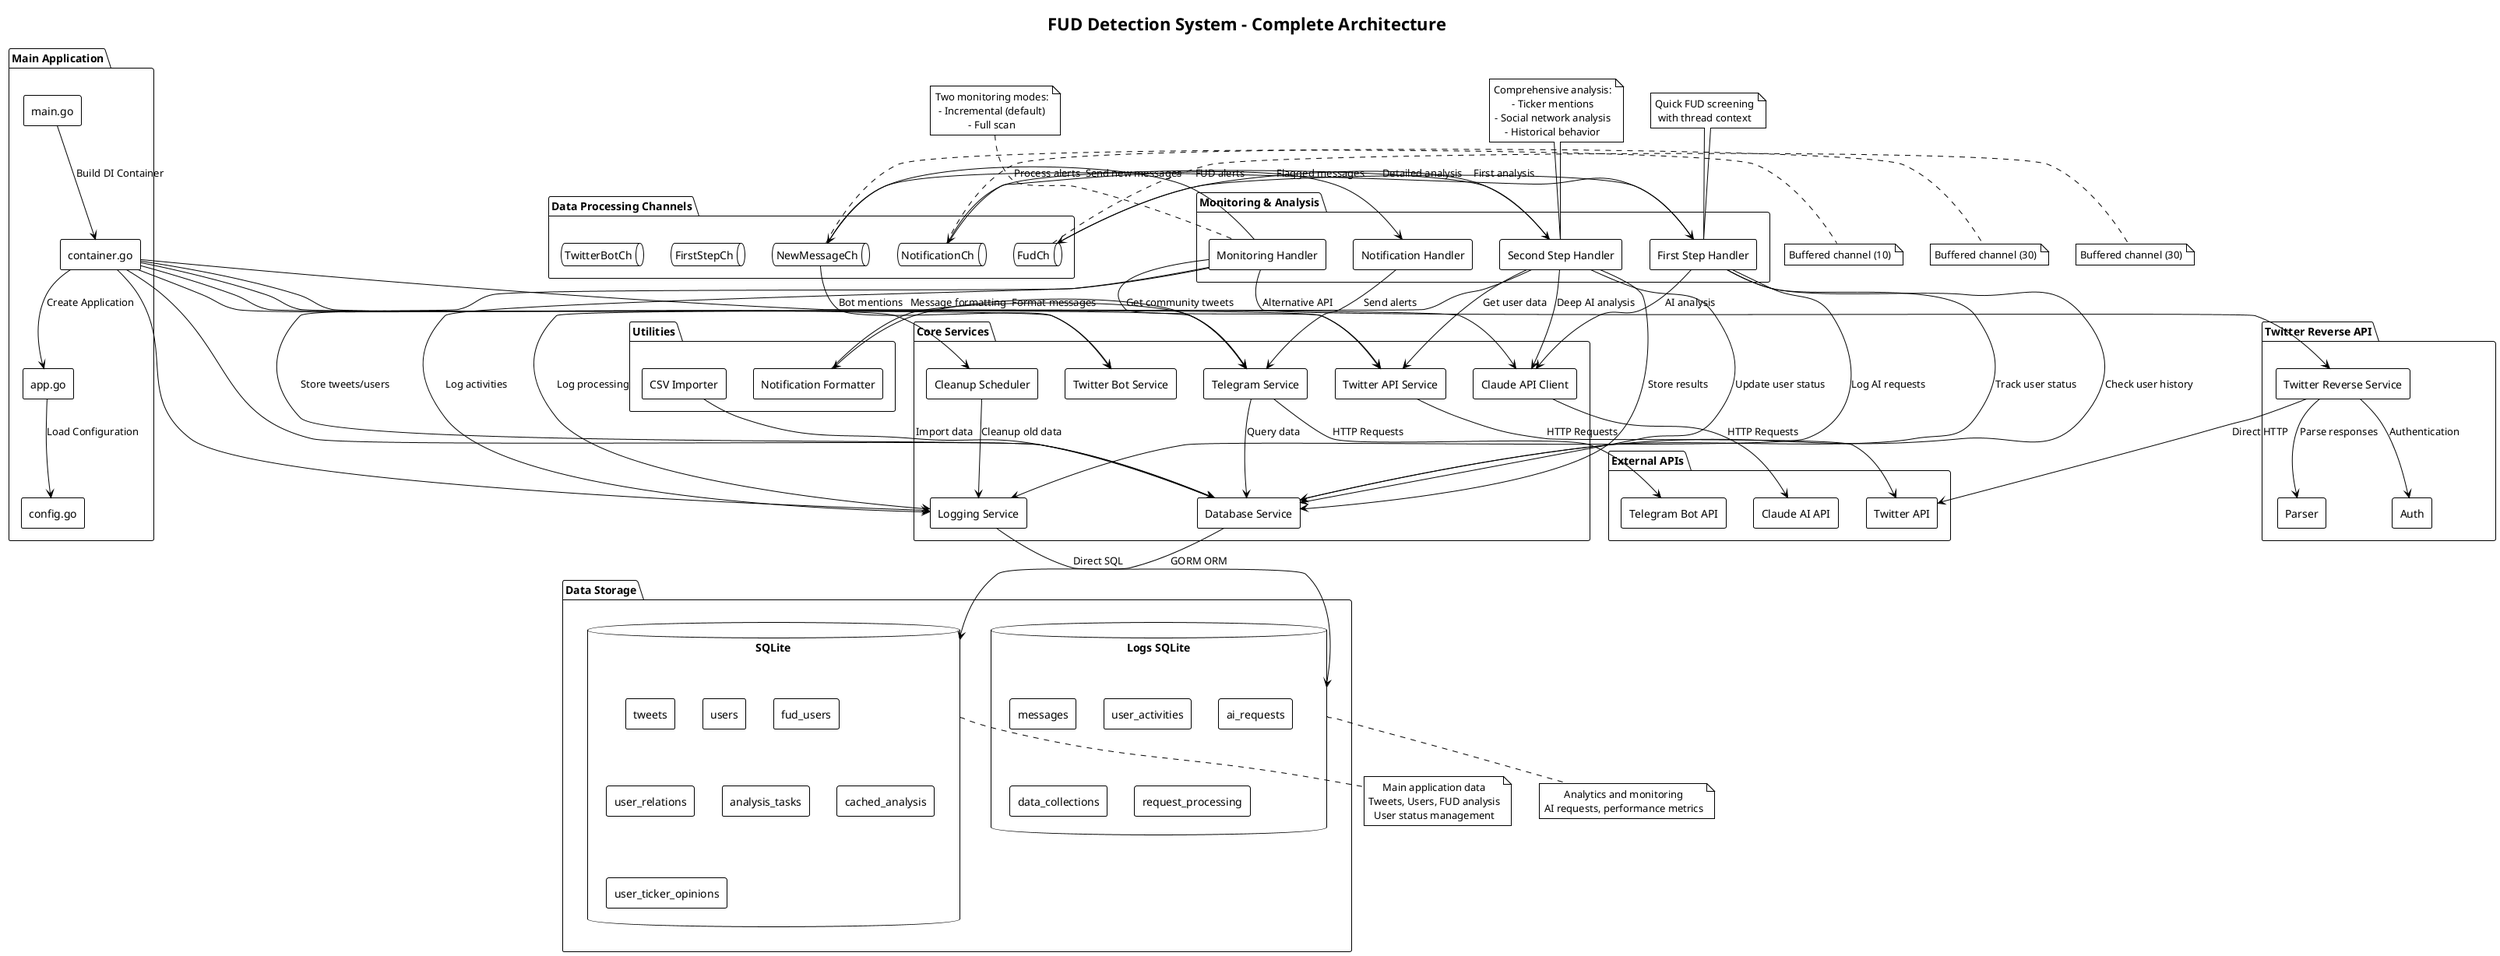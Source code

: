 @startuml FUD_Detection_System_Architecture

!theme plain
skinparam backgroundColor white
skinparam componentStyle rectangle
skinparam defaultTextAlignment center

title FUD Detection System - Complete Architecture

package "External APIs" {
    [Twitter API] as TwitterAPI
    [Claude AI API] as ClaudeAPI
    [Telegram Bot API] as TelegramAPI
}

package "Main Application" {
    [main.go] as Main
    [app.go] as App
    [container.go] as Container
    [config.go] as Config
}

package "Core Services" {
    [Twitter API Service] as TwitterService
    [Claude API Client] as ClaudeClient
    [Telegram Service] as TelegramService
    [Database Service] as DatabaseService
    [Logging Service] as LoggingService
    [Twitter Bot Service] as TwitterBotService
    [Cleanup Scheduler] as CleanupScheduler
}

package "Monitoring & Analysis" {
    [Monitoring Handler] as MonitoringHandler
    [First Step Handler] as FirstStepHandler
    [Second Step Handler] as SecondStepHandler
    [Notification Handler] as NotificationHandler
}

package "Data Storage" {
    database SQLite as DB {
        [tweets] as TweetsTable
        [users] as UsersTable
        [fud_users] as FudUsersTable
        [user_relations] as UserRelationsTable
        [analysis_tasks] as AnalysisTasksTable
        [cached_analysis] as CachedAnalysisTable
        [user_ticker_opinions] as UserTickerOpinionsTable
    }
    
    database "Logs SQLite" as LogsDB {
        [messages] as MessagesTable
        [user_activities] as UserActivitiesTable
        [ai_requests] as AIRequestsTable
        [data_collections] as DataCollectionsTable
        [request_processing] as RequestProcessingTable
    }
}

package "Data Processing Channels" {
    queue "NewMessageCh" as NewMessageCh
    queue "FirstStepCh" as FirstStepCh
    queue "FudCh" as FudCh
    queue "NotificationCh" as NotificationCh
    queue "TwitterBotCh" as TwitterBotCh
}

package "Twitter Reverse API" {
    [Twitter Reverse Service] as TwitterReverseService
    [Parser] as ReverseParser
    [Auth] as ReverseAuth
}

package "Utilities" {
    [CSV Importer] as CSVImporter
    [Notification Formatter] as NotificationFormatter
}

' Main application flow
Main --> Container : Build DI Container
Container --> App : Create Application
App --> Config : Load Configuration

' Dependency injection connections
Container --> TwitterService
Container --> ClaudeClient
Container --> TelegramService
Container --> DatabaseService
Container --> LoggingService
Container --> TwitterBotService
Container --> CleanupScheduler

' External API connections
TwitterService --> TwitterAPI : HTTP Requests
ClaudeClient --> ClaudeAPI : HTTP Requests
TelegramService --> TelegramAPI : HTTP Requests
TwitterReverseService --> TwitterAPI : Direct HTTP

' Data flow through channels
MonitoringHandler --> NewMessageCh : Send new messages
NewMessageCh --> FirstStepHandler : First analysis
NewMessageCh --> TwitterBotService : Bot mentions
FirstStepHandler --> FudCh : Flagged messages
FudCh --> SecondStepHandler : Detailed analysis
SecondStepHandler --> NotificationCh : FUD alerts
NotificationCh --> NotificationHandler : Process alerts

' Service interactions
MonitoringHandler --> TwitterService : Get community tweets
MonitoringHandler --> TwitterReverseService : Alternative API
MonitoringHandler --> DatabaseService : Store tweets/users
MonitoringHandler --> LoggingService : Log activities

FirstStepHandler --> ClaudeClient : AI analysis
FirstStepHandler --> DatabaseService : Track user status
FirstStepHandler --> DatabaseService : Check user history
FirstStepHandler --> LoggingService : Log AI requests

SecondStepHandler --> TwitterService : Get user data
SecondStepHandler --> ClaudeClient : Deep AI analysis
SecondStepHandler --> DatabaseService : Store results
SecondStepHandler --> DatabaseService : Update user status
SecondStepHandler --> LoggingService : Log processing

NotificationHandler --> TelegramService : Send alerts
TelegramService --> NotificationFormatter : Format messages
TelegramService --> DatabaseService : Query data

' Database connections
DatabaseService --> DB : GORM ORM
LoggingService --> LogsDB : Direct SQL

' Reverse API components
TwitterReverseService --> ReverseParser : Parse responses
TwitterReverseService --> ReverseAuth : Authentication

' Utility connections
CSVImporter --> DatabaseService : Import data
NotificationFormatter --> TelegramService : Message formatting

' Background processes
CleanupScheduler --> LoggingService : Cleanup old data

' Data flow annotations
note right of NewMessageCh : Buffered channel (10)
note right of FudCh : Buffered channel (30)
note right of NotificationCh : Buffered channel (30)

note bottom of DB : Main application data\nTweets, Users, FUD analysis\nUser status management
note bottom of LogsDB : Analytics and monitoring\nAI requests, performance metrics

note top of MonitoringHandler : Two monitoring modes:\n- Incremental (default)\n- Full scan
note top of FirstStepHandler : Quick FUD screening\nwith thread context
note top of SecondStepHandler : Comprehensive analysis:\n- Ticker mentions\n- Social network analysis\n- Historical behavior

@enduml